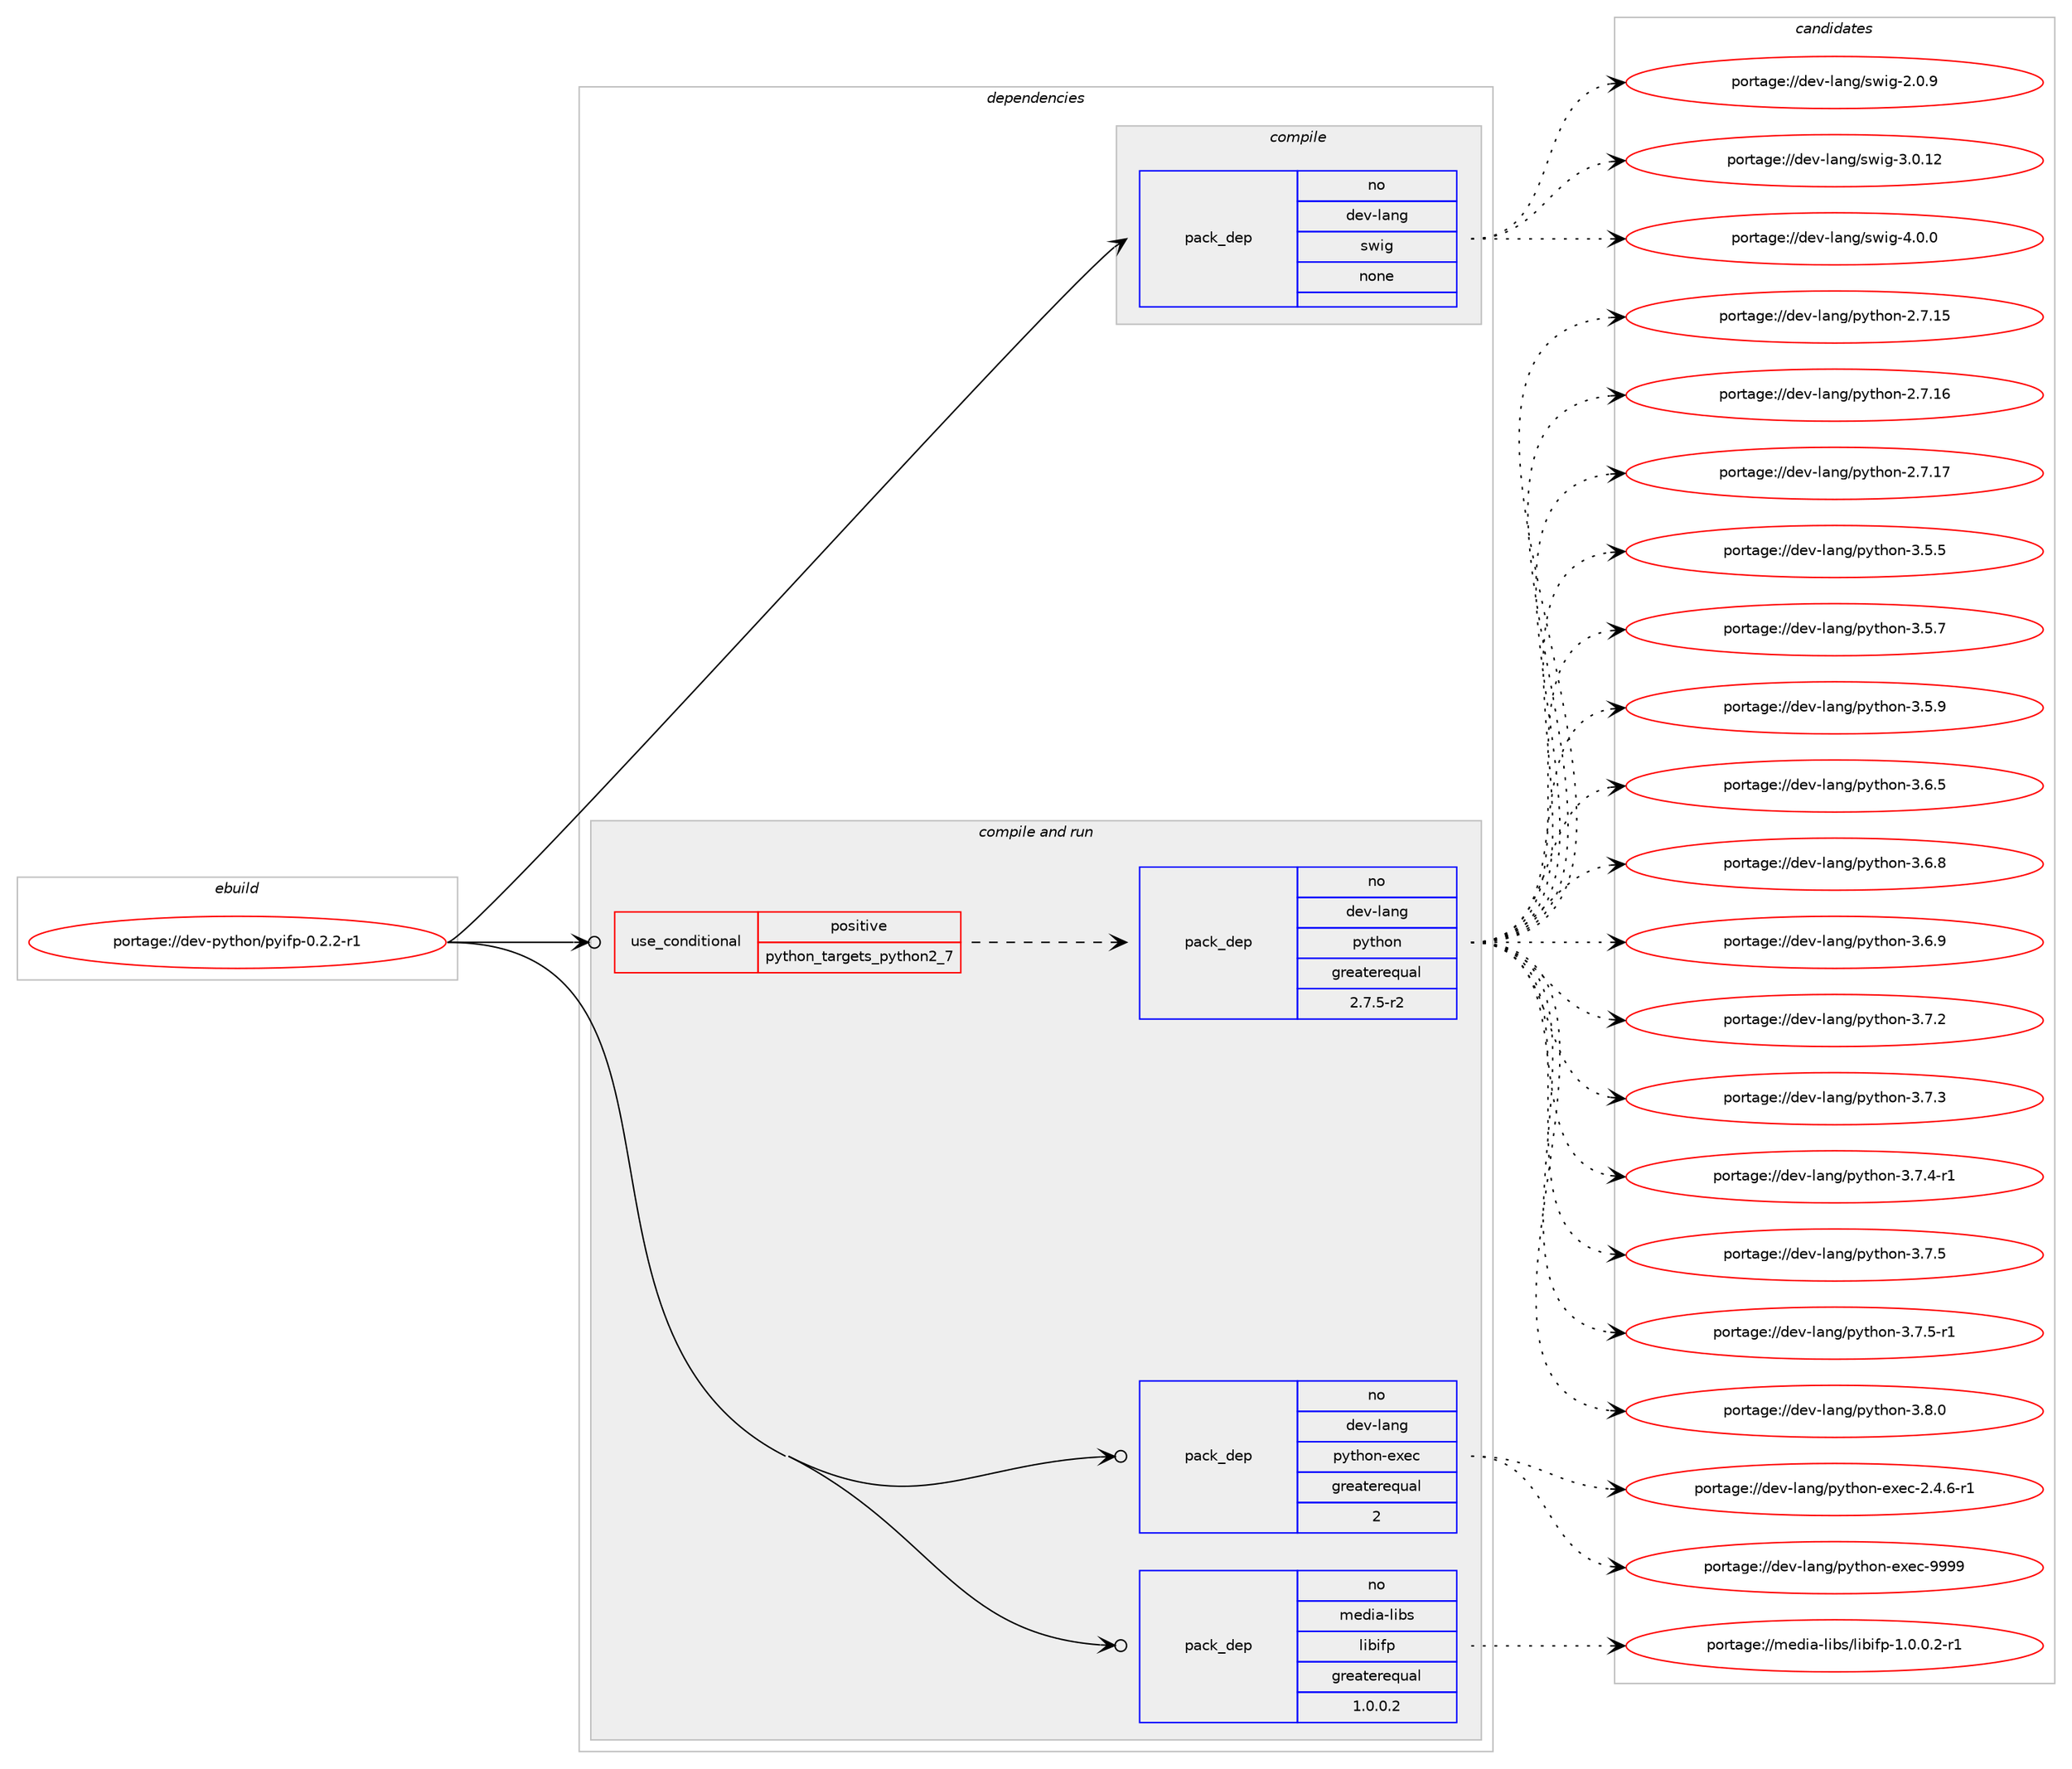 digraph prolog {

# *************
# Graph options
# *************

newrank=true;
concentrate=true;
compound=true;
graph [rankdir=LR,fontname=Helvetica,fontsize=10,ranksep=1.5];#, ranksep=2.5, nodesep=0.2];
edge  [arrowhead=vee];
node  [fontname=Helvetica,fontsize=10];

# **********
# The ebuild
# **********

subgraph cluster_leftcol {
color=gray;
rank=same;
label=<<i>ebuild</i>>;
id [label="portage://dev-python/pyifp-0.2.2-r1", color=red, width=4, href="../dev-python/pyifp-0.2.2-r1.svg"];
}

# ****************
# The dependencies
# ****************

subgraph cluster_midcol {
color=gray;
label=<<i>dependencies</i>>;
subgraph cluster_compile {
fillcolor="#eeeeee";
style=filled;
label=<<i>compile</i>>;
subgraph pack122715 {
dependency161462 [label=<<TABLE BORDER="0" CELLBORDER="1" CELLSPACING="0" CELLPADDING="4" WIDTH="220"><TR><TD ROWSPAN="6" CELLPADDING="30">pack_dep</TD></TR><TR><TD WIDTH="110">no</TD></TR><TR><TD>dev-lang</TD></TR><TR><TD>swig</TD></TR><TR><TD>none</TD></TR><TR><TD></TD></TR></TABLE>>, shape=none, color=blue];
}
id:e -> dependency161462:w [weight=20,style="solid",arrowhead="vee"];
}
subgraph cluster_compileandrun {
fillcolor="#eeeeee";
style=filled;
label=<<i>compile and run</i>>;
subgraph cond35380 {
dependency161463 [label=<<TABLE BORDER="0" CELLBORDER="1" CELLSPACING="0" CELLPADDING="4"><TR><TD ROWSPAN="3" CELLPADDING="10">use_conditional</TD></TR><TR><TD>positive</TD></TR><TR><TD>python_targets_python2_7</TD></TR></TABLE>>, shape=none, color=red];
subgraph pack122716 {
dependency161464 [label=<<TABLE BORDER="0" CELLBORDER="1" CELLSPACING="0" CELLPADDING="4" WIDTH="220"><TR><TD ROWSPAN="6" CELLPADDING="30">pack_dep</TD></TR><TR><TD WIDTH="110">no</TD></TR><TR><TD>dev-lang</TD></TR><TR><TD>python</TD></TR><TR><TD>greaterequal</TD></TR><TR><TD>2.7.5-r2</TD></TR></TABLE>>, shape=none, color=blue];
}
dependency161463:e -> dependency161464:w [weight=20,style="dashed",arrowhead="vee"];
}
id:e -> dependency161463:w [weight=20,style="solid",arrowhead="odotvee"];
subgraph pack122717 {
dependency161465 [label=<<TABLE BORDER="0" CELLBORDER="1" CELLSPACING="0" CELLPADDING="4" WIDTH="220"><TR><TD ROWSPAN="6" CELLPADDING="30">pack_dep</TD></TR><TR><TD WIDTH="110">no</TD></TR><TR><TD>dev-lang</TD></TR><TR><TD>python-exec</TD></TR><TR><TD>greaterequal</TD></TR><TR><TD>2</TD></TR></TABLE>>, shape=none, color=blue];
}
id:e -> dependency161465:w [weight=20,style="solid",arrowhead="odotvee"];
subgraph pack122718 {
dependency161466 [label=<<TABLE BORDER="0" CELLBORDER="1" CELLSPACING="0" CELLPADDING="4" WIDTH="220"><TR><TD ROWSPAN="6" CELLPADDING="30">pack_dep</TD></TR><TR><TD WIDTH="110">no</TD></TR><TR><TD>media-libs</TD></TR><TR><TD>libifp</TD></TR><TR><TD>greaterequal</TD></TR><TR><TD>1.0.0.2</TD></TR></TABLE>>, shape=none, color=blue];
}
id:e -> dependency161466:w [weight=20,style="solid",arrowhead="odotvee"];
}
subgraph cluster_run {
fillcolor="#eeeeee";
style=filled;
label=<<i>run</i>>;
}
}

# **************
# The candidates
# **************

subgraph cluster_choices {
rank=same;
color=gray;
label=<<i>candidates</i>>;

subgraph choice122715 {
color=black;
nodesep=1;
choiceportage100101118451089711010347115119105103455046484657 [label="portage://dev-lang/swig-2.0.9", color=red, width=4,href="../dev-lang/swig-2.0.9.svg"];
choiceportage10010111845108971101034711511910510345514648464950 [label="portage://dev-lang/swig-3.0.12", color=red, width=4,href="../dev-lang/swig-3.0.12.svg"];
choiceportage100101118451089711010347115119105103455246484648 [label="portage://dev-lang/swig-4.0.0", color=red, width=4,href="../dev-lang/swig-4.0.0.svg"];
dependency161462:e -> choiceportage100101118451089711010347115119105103455046484657:w [style=dotted,weight="100"];
dependency161462:e -> choiceportage10010111845108971101034711511910510345514648464950:w [style=dotted,weight="100"];
dependency161462:e -> choiceportage100101118451089711010347115119105103455246484648:w [style=dotted,weight="100"];
}
subgraph choice122716 {
color=black;
nodesep=1;
choiceportage10010111845108971101034711212111610411111045504655464953 [label="portage://dev-lang/python-2.7.15", color=red, width=4,href="../dev-lang/python-2.7.15.svg"];
choiceportage10010111845108971101034711212111610411111045504655464954 [label="portage://dev-lang/python-2.7.16", color=red, width=4,href="../dev-lang/python-2.7.16.svg"];
choiceportage10010111845108971101034711212111610411111045504655464955 [label="portage://dev-lang/python-2.7.17", color=red, width=4,href="../dev-lang/python-2.7.17.svg"];
choiceportage100101118451089711010347112121116104111110455146534653 [label="portage://dev-lang/python-3.5.5", color=red, width=4,href="../dev-lang/python-3.5.5.svg"];
choiceportage100101118451089711010347112121116104111110455146534655 [label="portage://dev-lang/python-3.5.7", color=red, width=4,href="../dev-lang/python-3.5.7.svg"];
choiceportage100101118451089711010347112121116104111110455146534657 [label="portage://dev-lang/python-3.5.9", color=red, width=4,href="../dev-lang/python-3.5.9.svg"];
choiceportage100101118451089711010347112121116104111110455146544653 [label="portage://dev-lang/python-3.6.5", color=red, width=4,href="../dev-lang/python-3.6.5.svg"];
choiceportage100101118451089711010347112121116104111110455146544656 [label="portage://dev-lang/python-3.6.8", color=red, width=4,href="../dev-lang/python-3.6.8.svg"];
choiceportage100101118451089711010347112121116104111110455146544657 [label="portage://dev-lang/python-3.6.9", color=red, width=4,href="../dev-lang/python-3.6.9.svg"];
choiceportage100101118451089711010347112121116104111110455146554650 [label="portage://dev-lang/python-3.7.2", color=red, width=4,href="../dev-lang/python-3.7.2.svg"];
choiceportage100101118451089711010347112121116104111110455146554651 [label="portage://dev-lang/python-3.7.3", color=red, width=4,href="../dev-lang/python-3.7.3.svg"];
choiceportage1001011184510897110103471121211161041111104551465546524511449 [label="portage://dev-lang/python-3.7.4-r1", color=red, width=4,href="../dev-lang/python-3.7.4-r1.svg"];
choiceportage100101118451089711010347112121116104111110455146554653 [label="portage://dev-lang/python-3.7.5", color=red, width=4,href="../dev-lang/python-3.7.5.svg"];
choiceportage1001011184510897110103471121211161041111104551465546534511449 [label="portage://dev-lang/python-3.7.5-r1", color=red, width=4,href="../dev-lang/python-3.7.5-r1.svg"];
choiceportage100101118451089711010347112121116104111110455146564648 [label="portage://dev-lang/python-3.8.0", color=red, width=4,href="../dev-lang/python-3.8.0.svg"];
dependency161464:e -> choiceportage10010111845108971101034711212111610411111045504655464953:w [style=dotted,weight="100"];
dependency161464:e -> choiceportage10010111845108971101034711212111610411111045504655464954:w [style=dotted,weight="100"];
dependency161464:e -> choiceportage10010111845108971101034711212111610411111045504655464955:w [style=dotted,weight="100"];
dependency161464:e -> choiceportage100101118451089711010347112121116104111110455146534653:w [style=dotted,weight="100"];
dependency161464:e -> choiceportage100101118451089711010347112121116104111110455146534655:w [style=dotted,weight="100"];
dependency161464:e -> choiceportage100101118451089711010347112121116104111110455146534657:w [style=dotted,weight="100"];
dependency161464:e -> choiceportage100101118451089711010347112121116104111110455146544653:w [style=dotted,weight="100"];
dependency161464:e -> choiceportage100101118451089711010347112121116104111110455146544656:w [style=dotted,weight="100"];
dependency161464:e -> choiceportage100101118451089711010347112121116104111110455146544657:w [style=dotted,weight="100"];
dependency161464:e -> choiceportage100101118451089711010347112121116104111110455146554650:w [style=dotted,weight="100"];
dependency161464:e -> choiceportage100101118451089711010347112121116104111110455146554651:w [style=dotted,weight="100"];
dependency161464:e -> choiceportage1001011184510897110103471121211161041111104551465546524511449:w [style=dotted,weight="100"];
dependency161464:e -> choiceportage100101118451089711010347112121116104111110455146554653:w [style=dotted,weight="100"];
dependency161464:e -> choiceportage1001011184510897110103471121211161041111104551465546534511449:w [style=dotted,weight="100"];
dependency161464:e -> choiceportage100101118451089711010347112121116104111110455146564648:w [style=dotted,weight="100"];
}
subgraph choice122717 {
color=black;
nodesep=1;
choiceportage10010111845108971101034711212111610411111045101120101994550465246544511449 [label="portage://dev-lang/python-exec-2.4.6-r1", color=red, width=4,href="../dev-lang/python-exec-2.4.6-r1.svg"];
choiceportage10010111845108971101034711212111610411111045101120101994557575757 [label="portage://dev-lang/python-exec-9999", color=red, width=4,href="../dev-lang/python-exec-9999.svg"];
dependency161465:e -> choiceportage10010111845108971101034711212111610411111045101120101994550465246544511449:w [style=dotted,weight="100"];
dependency161465:e -> choiceportage10010111845108971101034711212111610411111045101120101994557575757:w [style=dotted,weight="100"];
}
subgraph choice122718 {
color=black;
nodesep=1;
choiceportage109101100105974510810598115471081059810510211245494648464846504511449 [label="portage://media-libs/libifp-1.0.0.2-r1", color=red, width=4,href="../media-libs/libifp-1.0.0.2-r1.svg"];
dependency161466:e -> choiceportage109101100105974510810598115471081059810510211245494648464846504511449:w [style=dotted,weight="100"];
}
}

}
